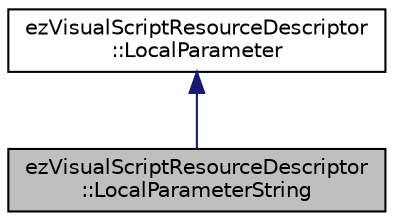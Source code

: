 digraph "ezVisualScriptResourceDescriptor::LocalParameterString"
{
 // LATEX_PDF_SIZE
  edge [fontname="Helvetica",fontsize="10",labelfontname="Helvetica",labelfontsize="10"];
  node [fontname="Helvetica",fontsize="10",shape=record];
  Node1 [label="ezVisualScriptResourceDescriptor\l::LocalParameterString",height=0.2,width=0.4,color="black", fillcolor="grey75", style="filled", fontcolor="black",tooltip=" "];
  Node2 -> Node1 [dir="back",color="midnightblue",fontsize="10",style="solid",fontname="Helvetica"];
  Node2 [label="ezVisualScriptResourceDescriptor\l::LocalParameter",height=0.2,width=0.4,color="black", fillcolor="white", style="filled",URL="$dd/d26/structez_visual_script_resource_descriptor_1_1_local_parameter.htm",tooltip=" "];
}
